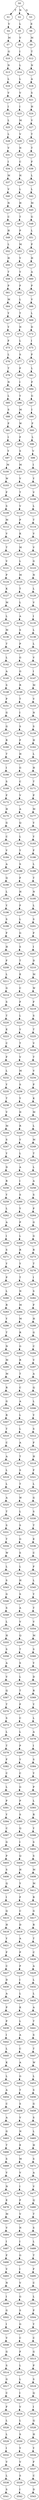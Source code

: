 strict digraph  {
	S0 -> S1 [ label = T ];
	S0 -> S2 [ label = N ];
	S0 -> S3 [ label = G ];
	S1 -> S4 [ label = V ];
	S2 -> S5 [ label = L ];
	S3 -> S6 [ label = E ];
	S4 -> S7 [ label = M ];
	S5 -> S8 [ label = V ];
	S6 -> S9 [ label = M ];
	S7 -> S10 [ label = G ];
	S8 -> S11 [ label = I ];
	S9 -> S12 [ label = T ];
	S10 -> S13 [ label = N ];
	S11 -> S14 [ label = L ];
	S12 -> S15 [ label = N ];
	S13 -> S16 [ label = L ];
	S14 -> S17 [ label = L ];
	S15 -> S18 [ label = A ];
	S16 -> S19 [ label = V ];
	S17 -> S20 [ label = V ];
	S18 -> S21 [ label = S ];
	S19 -> S22 [ label = I ];
	S20 -> S23 [ label = I ];
	S21 -> S24 [ label = H ];
	S22 -> S25 [ label = L ];
	S23 -> S26 [ label = M ];
	S24 -> S27 [ label = V ];
	S25 -> S28 [ label = L ];
	S26 -> S29 [ label = V ];
	S27 -> S30 [ label = T ];
	S28 -> S31 [ label = V ];
	S29 -> S32 [ label = N ];
	S30 -> S33 [ label = T ];
	S31 -> S34 [ label = I ];
	S32 -> S35 [ label = C ];
	S33 -> S36 [ label = F ];
	S34 -> S37 [ label = M ];
	S35 -> S38 [ label = H ];
	S36 -> S39 [ label = L ];
	S37 -> S40 [ label = V ];
	S38 -> S41 [ label = L ];
	S39 -> S42 [ label = L ];
	S40 -> S43 [ label = N ];
	S41 -> S44 [ label = H ];
	S42 -> S45 [ label = M ];
	S43 -> S46 [ label = C ];
	S44 -> S47 [ label = T ];
	S45 -> S48 [ label = G ];
	S46 -> S49 [ label = H ];
	S47 -> S50 [ label = P ];
	S48 -> S51 [ label = L ];
	S49 -> S52 [ label = L ];
	S50 -> S53 [ label = M ];
	S51 -> S54 [ label = P ];
	S52 -> S55 [ label = H ];
	S53 -> S56 [ label = Y ];
	S54 -> S57 [ label = H ];
	S55 -> S58 [ label = T ];
	S56 -> S59 [ label = Y ];
	S57 -> S60 [ label = A ];
	S58 -> S61 [ label = P ];
	S59 -> S62 [ label = F ];
	S60 -> S63 [ label = P ];
	S61 -> S64 [ label = M ];
	S62 -> S65 [ label = L ];
	S63 -> S66 [ label = V ];
	S64 -> S67 [ label = Y ];
	S65 -> S68 [ label = T ];
	S66 -> S69 [ label = L ];
	S67 -> S70 [ label = Y ];
	S68 -> S71 [ label = N ];
	S69 -> S72 [ label = D ];
	S70 -> S73 [ label = F ];
	S71 -> S74 [ label = L ];
	S72 -> S75 [ label = I ];
	S73 -> S76 [ label = L ];
	S74 -> S77 [ label = S ];
	S75 -> S78 [ label = P ];
	S76 -> S79 [ label = T ];
	S77 -> S80 [ label = F ];
	S78 -> S81 [ label = L ];
	S79 -> S82 [ label = N ];
	S80 -> S83 [ label = I ];
	S81 -> S84 [ label = F ];
	S82 -> S85 [ label = L ];
	S83 -> S86 [ label = Y ];
	S84 -> S87 [ label = G ];
	S85 -> S88 [ label = S ];
	S86 -> S89 [ label = M ];
	S87 -> S90 [ label = I ];
	S88 -> S91 [ label = F ];
	S89 -> S92 [ label = W ];
	S90 -> S93 [ label = F ];
	S91 -> S94 [ label = I ];
	S92 -> S95 [ label = F ];
	S93 -> S96 [ label = L ];
	S94 -> S97 [ label = Y ];
	S95 -> S98 [ label = S ];
	S96 -> S99 [ label = V ];
	S97 -> S100 [ label = M ];
	S98 -> S101 [ label = M ];
	S99 -> S102 [ label = I ];
	S100 -> S103 [ label = W ];
	S101 -> S104 [ label = V ];
	S102 -> S105 [ label = Y ];
	S103 -> S106 [ label = F ];
	S104 -> S107 [ label = T ];
	S105 -> S108 [ label = V ];
	S106 -> S109 [ label = S ];
	S107 -> S110 [ label = V ];
	S108 -> S111 [ label = L ];
	S109 -> S112 [ label = M ];
	S110 -> S113 [ label = P ];
	S111 -> S114 [ label = T ];
	S112 -> S115 [ label = V ];
	S113 -> S116 [ label = K ];
	S114 -> S117 [ label = V ];
	S115 -> S118 [ label = T ];
	S116 -> S119 [ label = M ];
	S117 -> S120 [ label = V ];
	S118 -> S121 [ label = V ];
	S119 -> S122 [ label = L ];
	S120 -> S123 [ label = G ];
	S121 -> S124 [ label = P ];
	S122 -> S125 [ label = M ];
	S123 -> S126 [ label = N ];
	S124 -> S127 [ label = K ];
	S125 -> S128 [ label = T ];
	S126 -> S129 [ label = L ];
	S127 -> S130 [ label = M ];
	S128 -> S131 [ label = L ];
	S129 -> S132 [ label = V ];
	S130 -> S133 [ label = L ];
	S131 -> S134 [ label = A ];
	S132 -> S135 [ label = I ];
	S133 -> S136 [ label = M ];
	S134 -> S137 [ label = S ];
	S135 -> S138 [ label = L ];
	S136 -> S139 [ label = T ];
	S137 -> S140 [ label = P ];
	S138 -> S141 [ label = L ];
	S139 -> S142 [ label = L ];
	S140 -> S143 [ label = G ];
	S141 -> S144 [ label = V ];
	S142 -> S145 [ label = A ];
	S143 -> S146 [ label = G ];
	S144 -> S147 [ label = I ];
	S145 -> S148 [ label = S ];
	S146 -> S149 [ label = R ];
	S147 -> S150 [ label = M ];
	S148 -> S151 [ label = P ];
	S149 -> S152 [ label = T ];
	S150 -> S153 [ label = V ];
	S151 -> S154 [ label = G ];
	S152 -> S155 [ label = I ];
	S153 -> S156 [ label = N ];
	S154 -> S157 [ label = G ];
	S155 -> S158 [ label = S ];
	S156 -> S159 [ label = S ];
	S157 -> S160 [ label = R ];
	S158 -> S161 [ label = F ];
	S159 -> S162 [ label = H ];
	S160 -> S163 [ label = T ];
	S161 -> S164 [ label = H ];
	S162 -> S165 [ label = L ];
	S163 -> S166 [ label = I ];
	S164 -> S167 [ label = G ];
	S165 -> S168 [ label = H ];
	S166 -> S169 [ label = S ];
	S167 -> S170 [ label = C ];
	S168 -> S171 [ label = T ];
	S169 -> S172 [ label = F ];
	S170 -> S173 [ label = V ];
	S171 -> S174 [ label = P ];
	S172 -> S175 [ label = H ];
	S173 -> S176 [ label = A ];
	S174 -> S177 [ label = M ];
	S175 -> S178 [ label = G ];
	S176 -> S179 [ label = Q ];
	S177 -> S180 [ label = Y ];
	S178 -> S181 [ label = C ];
	S179 -> S182 [ label = L ];
	S180 -> S183 [ label = Y ];
	S181 -> S184 [ label = V ];
	S182 -> S185 [ label = Y ];
	S183 -> S186 [ label = F ];
	S184 -> S187 [ label = A ];
	S185 -> S188 [ label = S ];
	S186 -> S189 [ label = L ];
	S187 -> S190 [ label = Q ];
	S188 -> S191 [ label = F ];
	S189 -> S192 [ label = T ];
	S190 -> S193 [ label = L ];
	S191 -> S194 [ label = H ];
	S192 -> S195 [ label = N ];
	S193 -> S196 [ label = Y ];
	S194 -> S197 [ label = F ];
	S195 -> S198 [ label = L ];
	S196 -> S199 [ label = S ];
	S197 -> S200 [ label = L ];
	S198 -> S201 [ label = S ];
	S199 -> S202 [ label = F ];
	S200 -> S203 [ label = G ];
	S201 -> S204 [ label = F ];
	S202 -> S205 [ label = H ];
	S203 -> S206 [ label = S ];
	S204 -> S207 [ label = I ];
	S205 -> S208 [ label = F ];
	S206 -> S209 [ label = T ];
	S207 -> S210 [ label = D ];
	S208 -> S211 [ label = L ];
	S209 -> S212 [ label = E ];
	S210 -> S213 [ label = M ];
	S211 -> S214 [ label = G ];
	S212 -> S215 [ label = C ];
	S213 -> S216 [ label = W ];
	S214 -> S217 [ label = S ];
	S215 -> S218 [ label = F ];
	S216 -> S219 [ label = F ];
	S217 -> S220 [ label = T ];
	S218 -> S221 [ label = L ];
	S219 -> S222 [ label = S ];
	S220 -> S223 [ label = E ];
	S221 -> S224 [ label = Y ];
	S222 -> S225 [ label = T ];
	S223 -> S226 [ label = C ];
	S224 -> S227 [ label = T ];
	S225 -> S228 [ label = V ];
	S226 -> S229 [ label = F ];
	S227 -> S230 [ label = V ];
	S228 -> S231 [ label = T ];
	S229 -> S232 [ label = L ];
	S230 -> S233 [ label = M ];
	S231 -> S234 [ label = V ];
	S232 -> S235 [ label = Y ];
	S233 -> S236 [ label = S ];
	S234 -> S237 [ label = P ];
	S235 -> S238 [ label = T ];
	S236 -> S239 [ label = Y ];
	S237 -> S240 [ label = K ];
	S238 -> S241 [ label = V ];
	S239 -> S242 [ label = D ];
	S240 -> S243 [ label = M ];
	S241 -> S244 [ label = M ];
	S242 -> S245 [ label = R ];
	S243 -> S246 [ label = L ];
	S244 -> S247 [ label = S ];
	S245 -> S248 [ label = Y ];
	S246 -> S249 [ label = M ];
	S247 -> S250 [ label = Y ];
	S248 -> S251 [ label = L ];
	S249 -> S252 [ label = T ];
	S250 -> S253 [ label = D ];
	S251 -> S254 [ label = A ];
	S252 -> S255 [ label = L ];
	S253 -> S256 [ label = R ];
	S254 -> S257 [ label = I ];
	S255 -> S258 [ label = A ];
	S256 -> S259 [ label = Y ];
	S257 -> S260 [ label = S ];
	S258 -> S261 [ label = S ];
	S259 -> S262 [ label = L ];
	S260 -> S263 [ label = Y ];
	S261 -> S264 [ label = P ];
	S262 -> S265 [ label = A ];
	S263 -> S266 [ label = P ];
	S264 -> S267 [ label = G ];
	S265 -> S268 [ label = I ];
	S266 -> S269 [ label = L ];
	S267 -> S270 [ label = G ];
	S268 -> S271 [ label = S ];
	S269 -> S272 [ label = R ];
	S270 -> S273 [ label = R ];
	S271 -> S274 [ label = Y ];
	S272 -> S275 [ label = Y ];
	S273 -> S276 [ label = T ];
	S274 -> S277 [ label = P ];
	S275 -> S278 [ label = T ];
	S276 -> S279 [ label = I ];
	S277 -> S280 [ label = L ];
	S278 -> S281 [ label = N ];
	S279 -> S282 [ label = S ];
	S280 -> S283 [ label = R ];
	S281 -> S284 [ label = M ];
	S282 -> S285 [ label = F ];
	S283 -> S286 [ label = Y ];
	S284 -> S287 [ label = M ];
	S285 -> S288 [ label = H ];
	S286 -> S289 [ label = T ];
	S287 -> S290 [ label = R ];
	S288 -> S291 [ label = G ];
	S289 -> S292 [ label = N ];
	S290 -> S293 [ label = G ];
	S291 -> S294 [ label = C ];
	S292 -> S295 [ label = M ];
	S293 -> S296 [ label = R ];
	S294 -> S297 [ label = V ];
	S295 -> S298 [ label = M ];
	S296 -> S299 [ label = T ];
	S297 -> S300 [ label = A ];
	S298 -> S301 [ label = R ];
	S299 -> S302 [ label = C ];
	S300 -> S303 [ label = Q ];
	S301 -> S304 [ label = G ];
	S302 -> S305 [ label = A ];
	S303 -> S306 [ label = L ];
	S304 -> S307 [ label = R ];
	S305 -> S308 [ label = L ];
	S306 -> S309 [ label = Y ];
	S307 -> S310 [ label = T ];
	S308 -> S311 [ label = L ];
	S309 -> S312 [ label = S ];
	S310 -> S313 [ label = C ];
	S311 -> S314 [ label = A ];
	S312 -> S315 [ label = F ];
	S313 -> S316 [ label = A ];
	S314 -> S317 [ label = T ];
	S315 -> S318 [ label = H ];
	S316 -> S319 [ label = L ];
	S317 -> S320 [ label = S ];
	S318 -> S321 [ label = F ];
	S319 -> S322 [ label = L ];
	S320 -> S323 [ label = T ];
	S321 -> S324 [ label = L ];
	S322 -> S325 [ label = A ];
	S323 -> S326 [ label = W ];
	S324 -> S327 [ label = G ];
	S325 -> S328 [ label = T ];
	S326 -> S329 [ label = L ];
	S327 -> S330 [ label = S ];
	S328 -> S331 [ label = S ];
	S329 -> S332 [ label = S ];
	S330 -> S333 [ label = T ];
	S331 -> S334 [ label = T ];
	S332 -> S335 [ label = G ];
	S333 -> S336 [ label = E ];
	S334 -> S337 [ label = W ];
	S335 -> S338 [ label = S ];
	S336 -> S339 [ label = C ];
	S337 -> S340 [ label = L ];
	S338 -> S341 [ label = L ];
	S339 -> S342 [ label = F ];
	S340 -> S343 [ label = S ];
	S341 -> S344 [ label = H ];
	S342 -> S345 [ label = L ];
	S343 -> S346 [ label = G ];
	S344 -> S347 [ label = S ];
	S345 -> S348 [ label = Y ];
	S346 -> S349 [ label = S ];
	S347 -> S350 [ label = A ];
	S348 -> S351 [ label = T ];
	S349 -> S352 [ label = L ];
	S350 -> S353 [ label = V ];
	S351 -> S354 [ label = V ];
	S352 -> S355 [ label = H ];
	S353 -> S356 [ label = Q ];
	S354 -> S357 [ label = M ];
	S355 -> S358 [ label = S ];
	S356 -> S359 [ label = T ];
	S357 -> S360 [ label = S ];
	S358 -> S361 [ label = A ];
	S359 -> S362 [ label = S ];
	S360 -> S363 [ label = Y ];
	S361 -> S364 [ label = V ];
	S362 -> S365 [ label = L ];
	S363 -> S366 [ label = D ];
	S364 -> S367 [ label = Q ];
	S365 -> S368 [ label = T ];
	S366 -> S369 [ label = R ];
	S367 -> S370 [ label = T ];
	S368 -> S371 [ label = F ];
	S369 -> S372 [ label = Y ];
	S370 -> S373 [ label = S ];
	S371 -> S374 [ label = C ];
	S372 -> S375 [ label = L ];
	S373 -> S376 [ label = L ];
	S374 -> S377 [ label = L ];
	S375 -> S378 [ label = A ];
	S376 -> S379 [ label = T ];
	S377 -> S380 [ label = P ];
	S378 -> S381 [ label = I ];
	S379 -> S382 [ label = F ];
	S380 -> S383 [ label = Y ];
	S381 -> S384 [ label = S ];
	S382 -> S385 [ label = C ];
	S383 -> S386 [ label = C ];
	S384 -> S387 [ label = Y ];
	S385 -> S388 [ label = L ];
	S386 -> S389 [ label = G ];
	S387 -> S390 [ label = P ];
	S388 -> S391 [ label = P ];
	S389 -> S392 [ label = P ];
	S390 -> S393 [ label = L ];
	S391 -> S394 [ label = Y ];
	S392 -> S395 [ label = S ];
	S393 -> S396 [ label = R ];
	S394 -> S397 [ label = C ];
	S395 -> S398 [ label = Q ];
	S396 -> S399 [ label = Y ];
	S397 -> S400 [ label = G ];
	S398 -> S401 [ label = I ];
	S399 -> S402 [ label = S ];
	S400 -> S403 [ label = P ];
	S401 -> S404 [ label = Q ];
	S402 -> S405 [ label = S ];
	S403 -> S406 [ label = S ];
	S404 -> S407 [ label = H ];
	S405 -> S408 [ label = M ];
	S406 -> S409 [ label = Q ];
	S407 -> S410 [ label = Y ];
	S408 -> S411 [ label = M ];
	S409 -> S412 [ label = I ];
	S410 -> S413 [ label = F ];
	S411 -> S414 [ label = R ];
	S412 -> S415 [ label = Q ];
	S413 -> S416 [ label = C ];
	S414 -> S417 [ label = G ];
	S415 -> S418 [ label = H ];
	S416 -> S419 [ label = D ];
	S417 -> S420 [ label = R ];
	S418 -> S421 [ label = Y ];
	S419 -> S422 [ label = A ];
	S420 -> S423 [ label = T ];
	S421 -> S424 [ label = F ];
	S422 -> S425 [ label = P ];
	S423 -> S426 [ label = C ];
	S424 -> S427 [ label = C ];
	S425 -> S428 [ label = P ];
	S426 -> S429 [ label = A ];
	S427 -> S430 [ label = D ];
	S428 -> S431 [ label = I ];
	S429 -> S432 [ label = L ];
	S430 -> S433 [ label = A ];
	S431 -> S434 [ label = L ];
	S432 -> S435 [ label = L ];
	S433 -> S436 [ label = P ];
	S434 -> S437 [ label = K ];
	S435 -> S438 [ label = A ];
	S436 -> S439 [ label = P ];
	S437 -> S440 [ label = L ];
	S438 -> S441 [ label = T ];
	S439 -> S442 [ label = I ];
	S440 -> S443 [ label = A ];
	S441 -> S444 [ label = S ];
	S442 -> S445 [ label = L ];
	S443 -> S446 [ label = C ];
	S444 -> S447 [ label = T ];
	S445 -> S448 [ label = K ];
	S446 -> S449 [ label = A ];
	S447 -> S450 [ label = W ];
	S448 -> S451 [ label = L ];
	S449 -> S452 [ label = G ];
	S450 -> S453 [ label = L ];
	S451 -> S454 [ label = A ];
	S452 -> S455 [ label = T ];
	S453 -> S456 [ label = S ];
	S454 -> S457 [ label = C ];
	S455 -> S458 [ label = S ];
	S456 -> S459 [ label = G ];
	S457 -> S460 [ label = A ];
	S458 -> S461 [ label = V ];
	S459 -> S462 [ label = S ];
	S460 -> S463 [ label = G ];
	S461 -> S464 [ label = N ];
	S462 -> S465 [ label = L ];
	S463 -> S466 [ label = T ];
	S464 -> S467 [ label = E ];
	S465 -> S468 [ label = H ];
	S466 -> S469 [ label = S ];
	S467 -> S470 [ label = M ];
	S468 -> S471 [ label = S ];
	S469 -> S472 [ label = V ];
	S470 -> S473 [ label = V ];
	S471 -> S474 [ label = A ];
	S472 -> S475 [ label = N ];
	S473 -> S476 [ label = I ];
	S474 -> S477 [ label = V ];
	S475 -> S478 [ label = E ];
	S476 -> S479 [ label = F ];
	S477 -> S480 [ label = Q ];
	S478 -> S481 [ label = M ];
	S479 -> S482 [ label = V ];
	S480 -> S483 [ label = T ];
	S481 -> S484 [ label = V ];
	S482 -> S485 [ label = N ];
	S483 -> S486 [ label = S ];
	S484 -> S487 [ label = I ];
	S485 -> S488 [ label = I ];
	S486 -> S489 [ label = L ];
	S487 -> S490 [ label = F ];
	S488 -> S491 [ label = G ];
	S489 -> S492 [ label = T ];
	S490 -> S493 [ label = V ];
	S491 -> S494 [ label = I ];
	S492 -> S495 [ label = F ];
	S493 -> S496 [ label = N ];
	S494 -> S497 [ label = V ];
	S495 -> S498 [ label = C ];
	S496 -> S499 [ label = I ];
	S497 -> S500 [ label = G ];
	S498 -> S501 [ label = L ];
	S499 -> S502 [ label = G ];
	S500 -> S503 [ label = S ];
	S501 -> S504 [ label = P ];
	S502 -> S505 [ label = I ];
	S503 -> S506 [ label = G ];
	S504 -> S507 [ label = Y ];
	S505 -> S508 [ label = V ];
	S506 -> S509 [ label = C ];
	S507 -> S510 [ label = C ];
	S508 -> S511 [ label = G ];
	S509 -> S512 [ label = F ];
	S510 -> S513 [ label = G ];
	S511 -> S514 [ label = S ];
	S512 -> S515 [ label = L ];
	S513 -> S516 [ label = P ];
	S514 -> S517 [ label = G ];
	S515 -> S518 [ label = L ];
	S516 -> S519 [ label = S ];
	S517 -> S520 [ label = C ];
	S518 -> S521 [ label = I ];
	S519 -> S522 [ label = Q ];
	S520 -> S523 [ label = F ];
	S521 -> S524 [ label = V ];
	S522 -> S525 [ label = I ];
	S523 -> S526 [ label = L ];
	S524 -> S527 [ label = L ];
	S525 -> S528 [ label = Q ];
	S526 -> S529 [ label = L ];
	S527 -> S530 [ label = S ];
	S528 -> S531 [ label = H ];
	S529 -> S532 [ label = I ];
	S530 -> S533 [ label = Y ];
	S531 -> S534 [ label = Y ];
	S532 -> S535 [ label = V ];
	S533 -> S536 [ label = V ];
	S534 -> S537 [ label = F ];
	S535 -> S538 [ label = L ];
	S536 -> S539 [ label = S ];
	S537 -> S540 [ label = C ];
	S538 -> S541 [ label = S ];
	S539 -> S542 [ label = I ];
	S540 -> S543 [ label = D ];
}
